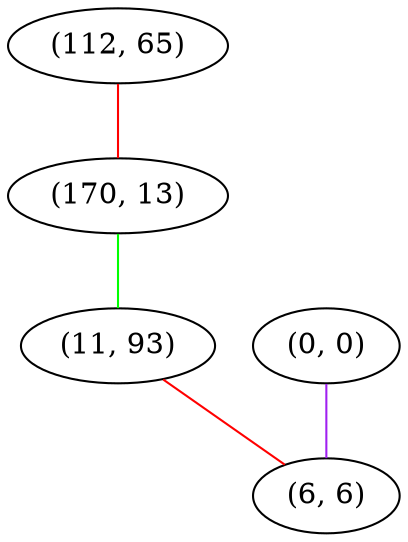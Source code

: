 graph "" {
"(112, 65)";
"(170, 13)";
"(11, 93)";
"(0, 0)";
"(6, 6)";
"(112, 65)" -- "(170, 13)"  [color=red, key=0, weight=1];
"(170, 13)" -- "(11, 93)"  [color=green, key=0, weight=2];
"(11, 93)" -- "(6, 6)"  [color=red, key=0, weight=1];
"(0, 0)" -- "(6, 6)"  [color=purple, key=0, weight=4];
}
